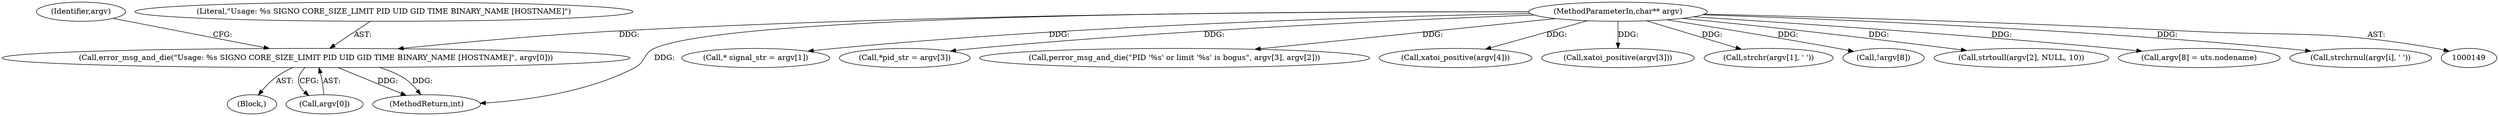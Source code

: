 digraph "0_abrt_8939398b82006ba1fec4ed491339fc075f43fc7c_1@array" {
"1000178" [label="(Call,error_msg_and_die(\"Usage: %s SIGNO CORE_SIZE_LIMIT PID UID GID TIME BINARY_NAME [HOSTNAME]\", argv[0]))"];
"1000151" [label="(MethodParameterIn,char** argv)"];
"1000178" [label="(Call,error_msg_and_die(\"Usage: %s SIGNO CORE_SIZE_LIMIT PID UID GID TIME BINARY_NAME [HOSTNAME]\", argv[0]))"];
"1000177" [label="(Block,)"];
"1000264" [label="(Call,* signal_str = argv[1])"];
"1000302" [label="(Call,*pid_str = argv[3])"];
"1000328" [label="(Call,perror_msg_and_die(\"PID '%s' or limit '%s' is bogus\", argv[3], argv[2]))"];
"1000180" [label="(Call,argv[0])"];
"1000317" [label="(Call,xatoi_positive(argv[4]))"];
"1000310" [label="(Call,xatoi_positive(argv[3]))"];
"1000184" [label="(Call,strchr(argv[1], ' '))"];
"1000353" [label="(Call,!argv[8])"];
"1000151" [label="(MethodParameterIn,char** argv)"];
"1000277" [label="(Call,strtoull(argv[2], NULL, 10))"];
"1001237" [label="(MethodReturn,int)"];
"1000186" [label="(Identifier,argv)"];
"1000179" [label="(Literal,\"Usage: %s SIGNO CORE_SIZE_LIMIT PID UID GID TIME BINARY_NAME [HOSTNAME]\")"];
"1000361" [label="(Call,argv[8] = uts.nodename)"];
"1000203" [label="(Call,strchrnul(argv[i], ' '))"];
"1000178" -> "1000177"  [label="AST: "];
"1000178" -> "1000180"  [label="CFG: "];
"1000179" -> "1000178"  [label="AST: "];
"1000180" -> "1000178"  [label="AST: "];
"1000186" -> "1000178"  [label="CFG: "];
"1000178" -> "1001237"  [label="DDG: "];
"1000178" -> "1001237"  [label="DDG: "];
"1000151" -> "1000178"  [label="DDG: "];
"1000151" -> "1000149"  [label="AST: "];
"1000151" -> "1001237"  [label="DDG: "];
"1000151" -> "1000184"  [label="DDG: "];
"1000151" -> "1000203"  [label="DDG: "];
"1000151" -> "1000264"  [label="DDG: "];
"1000151" -> "1000277"  [label="DDG: "];
"1000151" -> "1000302"  [label="DDG: "];
"1000151" -> "1000310"  [label="DDG: "];
"1000151" -> "1000317"  [label="DDG: "];
"1000151" -> "1000328"  [label="DDG: "];
"1000151" -> "1000353"  [label="DDG: "];
"1000151" -> "1000361"  [label="DDG: "];
}
